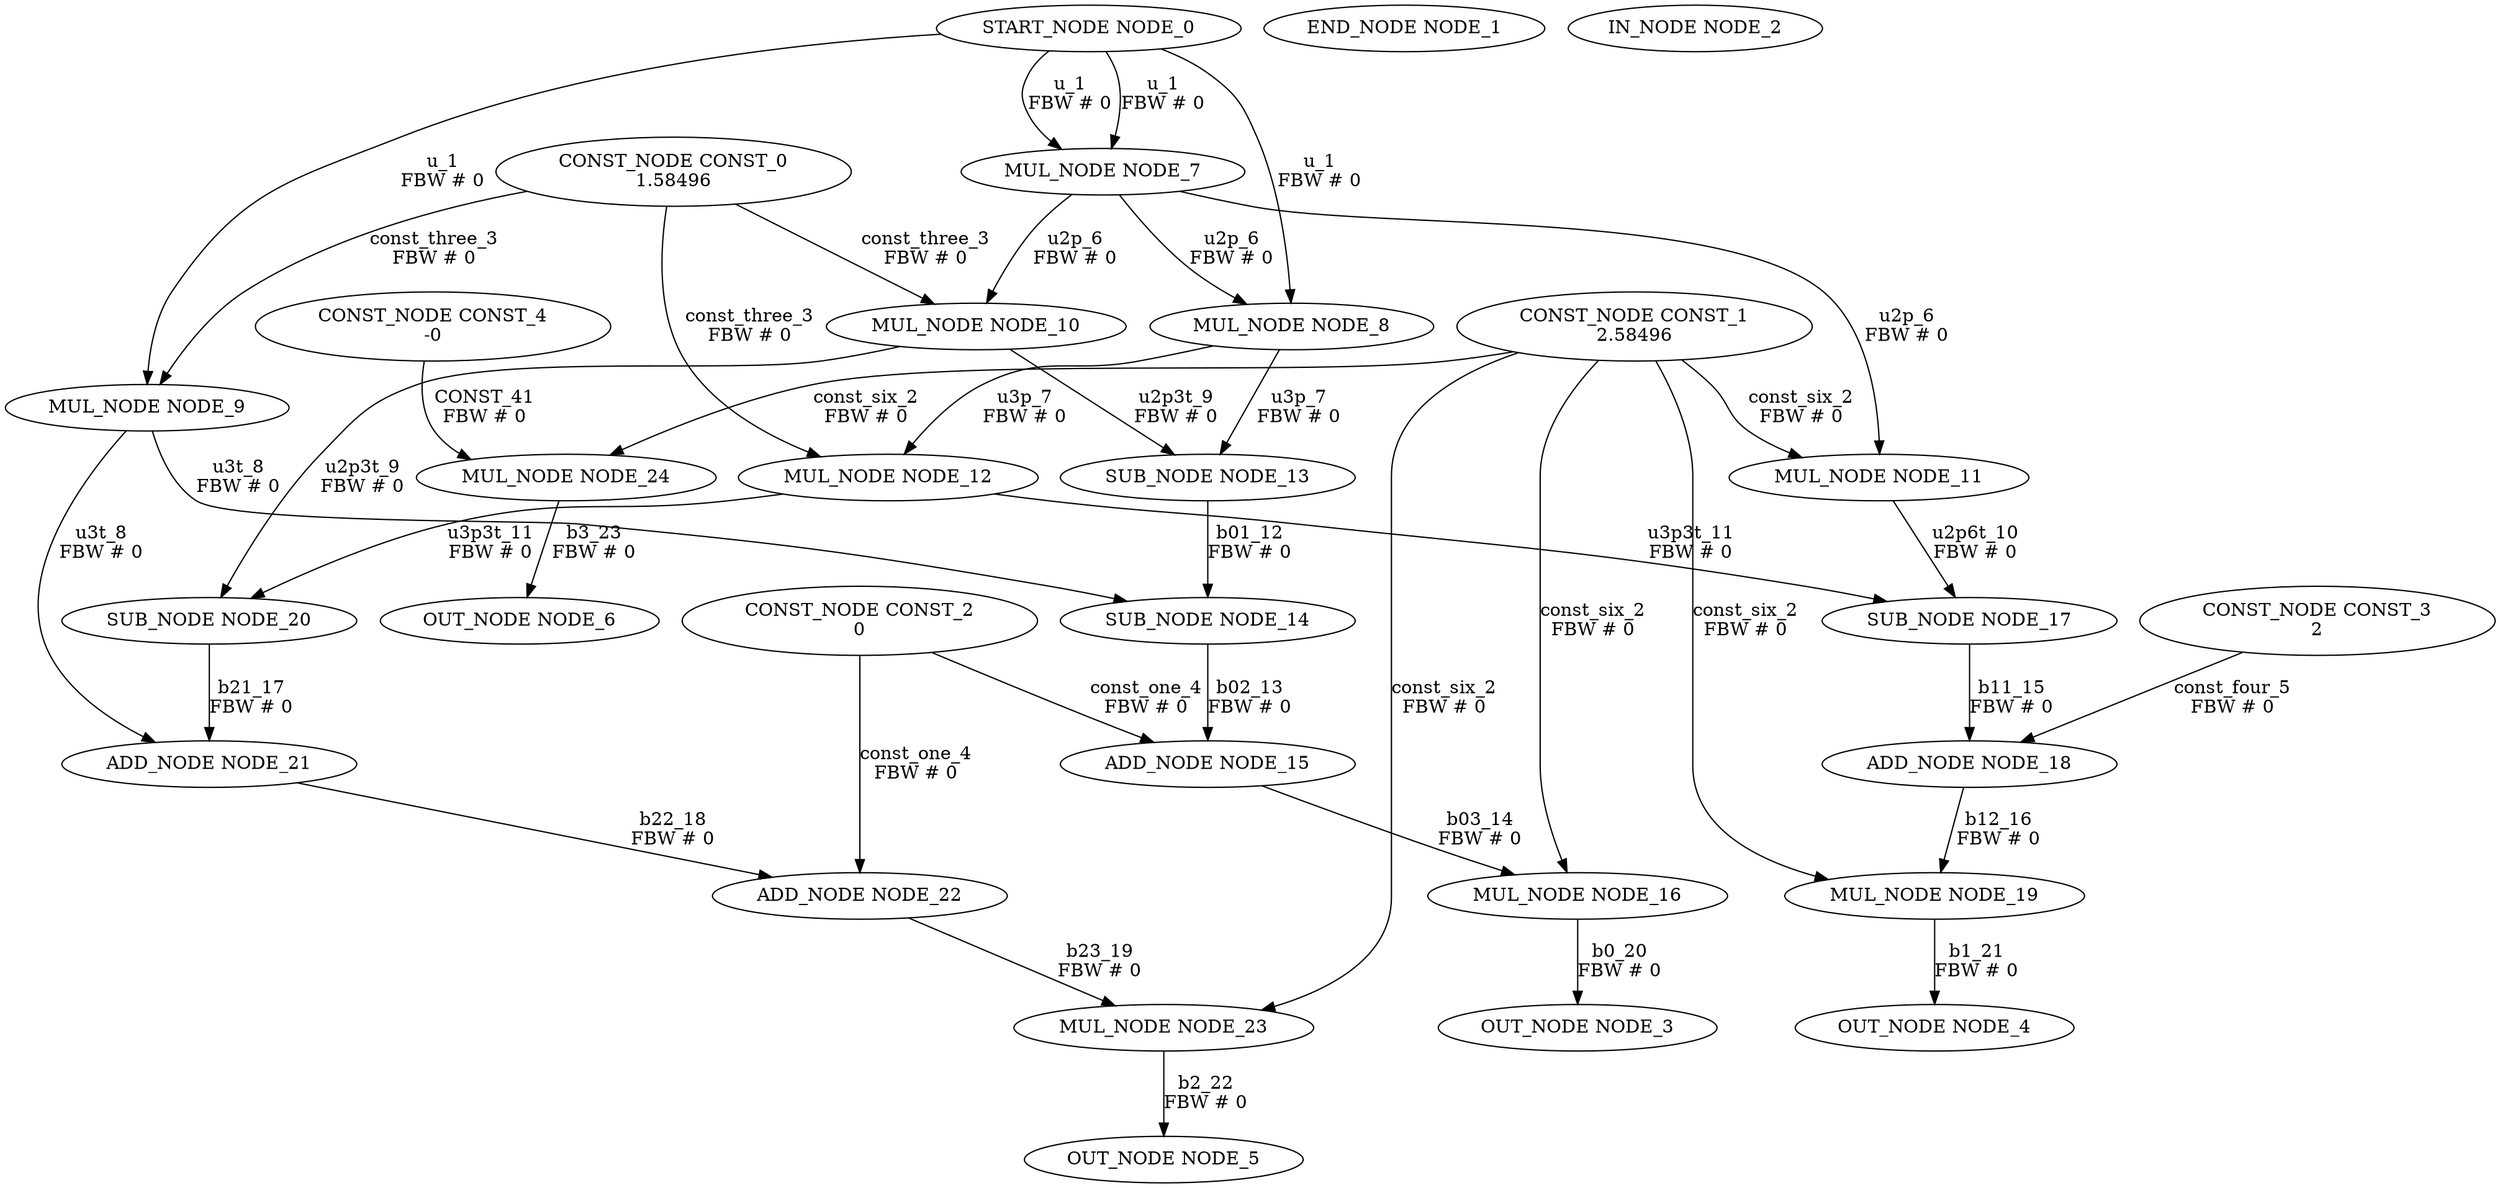 digraph G {
NODE_0 [ label = "START_NODE NODE_0"];
NODE_1 [ label = "END_NODE NODE_1"];
NODE_2 [ label = "IN_NODE NODE_2"];
NODE_3 [ label = "OUT_NODE NODE_3"];
NODE_16->NODE_3 [ label = "b0_20\nFBW # 0"];
NODE_4 [ label = "OUT_NODE NODE_4"];
NODE_19->NODE_4 [ label = "b1_21\nFBW # 0"];
NODE_5 [ label = "OUT_NODE NODE_5"];
NODE_23->NODE_5 [ label = "b2_22\nFBW # 0"];
NODE_6 [ label = "OUT_NODE NODE_6"];
NODE_24->NODE_6 [ label = "b3_23\nFBW # 0"];
CONST_0 [ label = "CONST_NODE CONST_0\n1.58496"];
CONST_1 [ label = "CONST_NODE CONST_1\n2.58496"];
CONST_2 [ label = "CONST_NODE CONST_2\n0"];
CONST_3 [ label = "CONST_NODE CONST_3\n2"];
NODE_7 [ label = "MUL_NODE NODE_7"];
NODE_0->NODE_7 [ label = "u_1\nFBW # 0"];
NODE_0->NODE_7 [ label = "u_1\nFBW # 0"];
NODE_8 [ label = "MUL_NODE NODE_8"];
NODE_7->NODE_8 [ label = "u2p_6\nFBW # 0"];
NODE_0->NODE_8 [ label = "u_1\nFBW # 0"];
NODE_9 [ label = "MUL_NODE NODE_9"];
NODE_0->NODE_9 [ label = "u_1\nFBW # 0"];
CONST_0->NODE_9 [ label = "const_three_3\nFBW # 0"];
NODE_10 [ label = "MUL_NODE NODE_10"];
NODE_7->NODE_10 [ label = "u2p_6\nFBW # 0"];
CONST_0->NODE_10 [ label = "const_three_3\nFBW # 0"];
NODE_11 [ label = "MUL_NODE NODE_11"];
NODE_7->NODE_11 [ label = "u2p_6\nFBW # 0"];
CONST_1->NODE_11 [ label = "const_six_2\nFBW # 0"];
NODE_12 [ label = "MUL_NODE NODE_12"];
NODE_8->NODE_12 [ label = "u3p_7\nFBW # 0"];
CONST_0->NODE_12 [ label = "const_three_3\nFBW # 0"];
NODE_13 [ label = "SUB_NODE NODE_13"];
NODE_10->NODE_13 [ label = "u2p3t_9\nFBW # 0"];
NODE_8->NODE_13 [ label = "u3p_7\nFBW # 0"];
NODE_14 [ label = "SUB_NODE NODE_14"];
NODE_13->NODE_14 [ label = "b01_12\nFBW # 0"];
NODE_9->NODE_14 [ label = "u3t_8\nFBW # 0"];
NODE_15 [ label = "ADD_NODE NODE_15"];
NODE_14->NODE_15 [ label = "b02_13\nFBW # 0"];
CONST_2->NODE_15 [ label = "const_one_4\nFBW # 0"];
NODE_16 [ label = "MUL_NODE NODE_16"];
NODE_15->NODE_16 [ label = "b03_14\nFBW # 0"];
CONST_1->NODE_16 [ label = "const_six_2\nFBW # 0"];
NODE_17 [ label = "SUB_NODE NODE_17"];
NODE_12->NODE_17 [ label = "u3p3t_11\nFBW # 0"];
NODE_11->NODE_17 [ label = "u2p6t_10\nFBW # 0"];
NODE_18 [ label = "ADD_NODE NODE_18"];
NODE_17->NODE_18 [ label = "b11_15\nFBW # 0"];
CONST_3->NODE_18 [ label = "const_four_5\nFBW # 0"];
NODE_19 [ label = "MUL_NODE NODE_19"];
NODE_18->NODE_19 [ label = "b12_16\nFBW # 0"];
CONST_1->NODE_19 [ label = "const_six_2\nFBW # 0"];
NODE_20 [ label = "SUB_NODE NODE_20"];
NODE_10->NODE_20 [ label = "u2p3t_9\nFBW # 0"];
NODE_12->NODE_20 [ label = "u3p3t_11\nFBW # 0"];
NODE_21 [ label = "ADD_NODE NODE_21"];
NODE_20->NODE_21 [ label = "b21_17\nFBW # 0"];
NODE_9->NODE_21 [ label = "u3t_8\nFBW # 0"];
NODE_22 [ label = "ADD_NODE NODE_22"];
NODE_21->NODE_22 [ label = "b22_18\nFBW # 0"];
CONST_2->NODE_22 [ label = "const_one_4\nFBW # 0"];
NODE_23 [ label = "MUL_NODE NODE_23"];
NODE_22->NODE_23 [ label = "b23_19\nFBW # 0"];
CONST_1->NODE_23 [ label = "const_six_2\nFBW # 0"];
CONST_4 [ label = "CONST_NODE CONST_4\n-0"];
NODE_24 [ label = "MUL_NODE NODE_24"];
CONST_4->NODE_24 [ label = "CONST_41\nFBW # 0"];
CONST_1->NODE_24 [ label = "const_six_2\nFBW # 0"];
}

